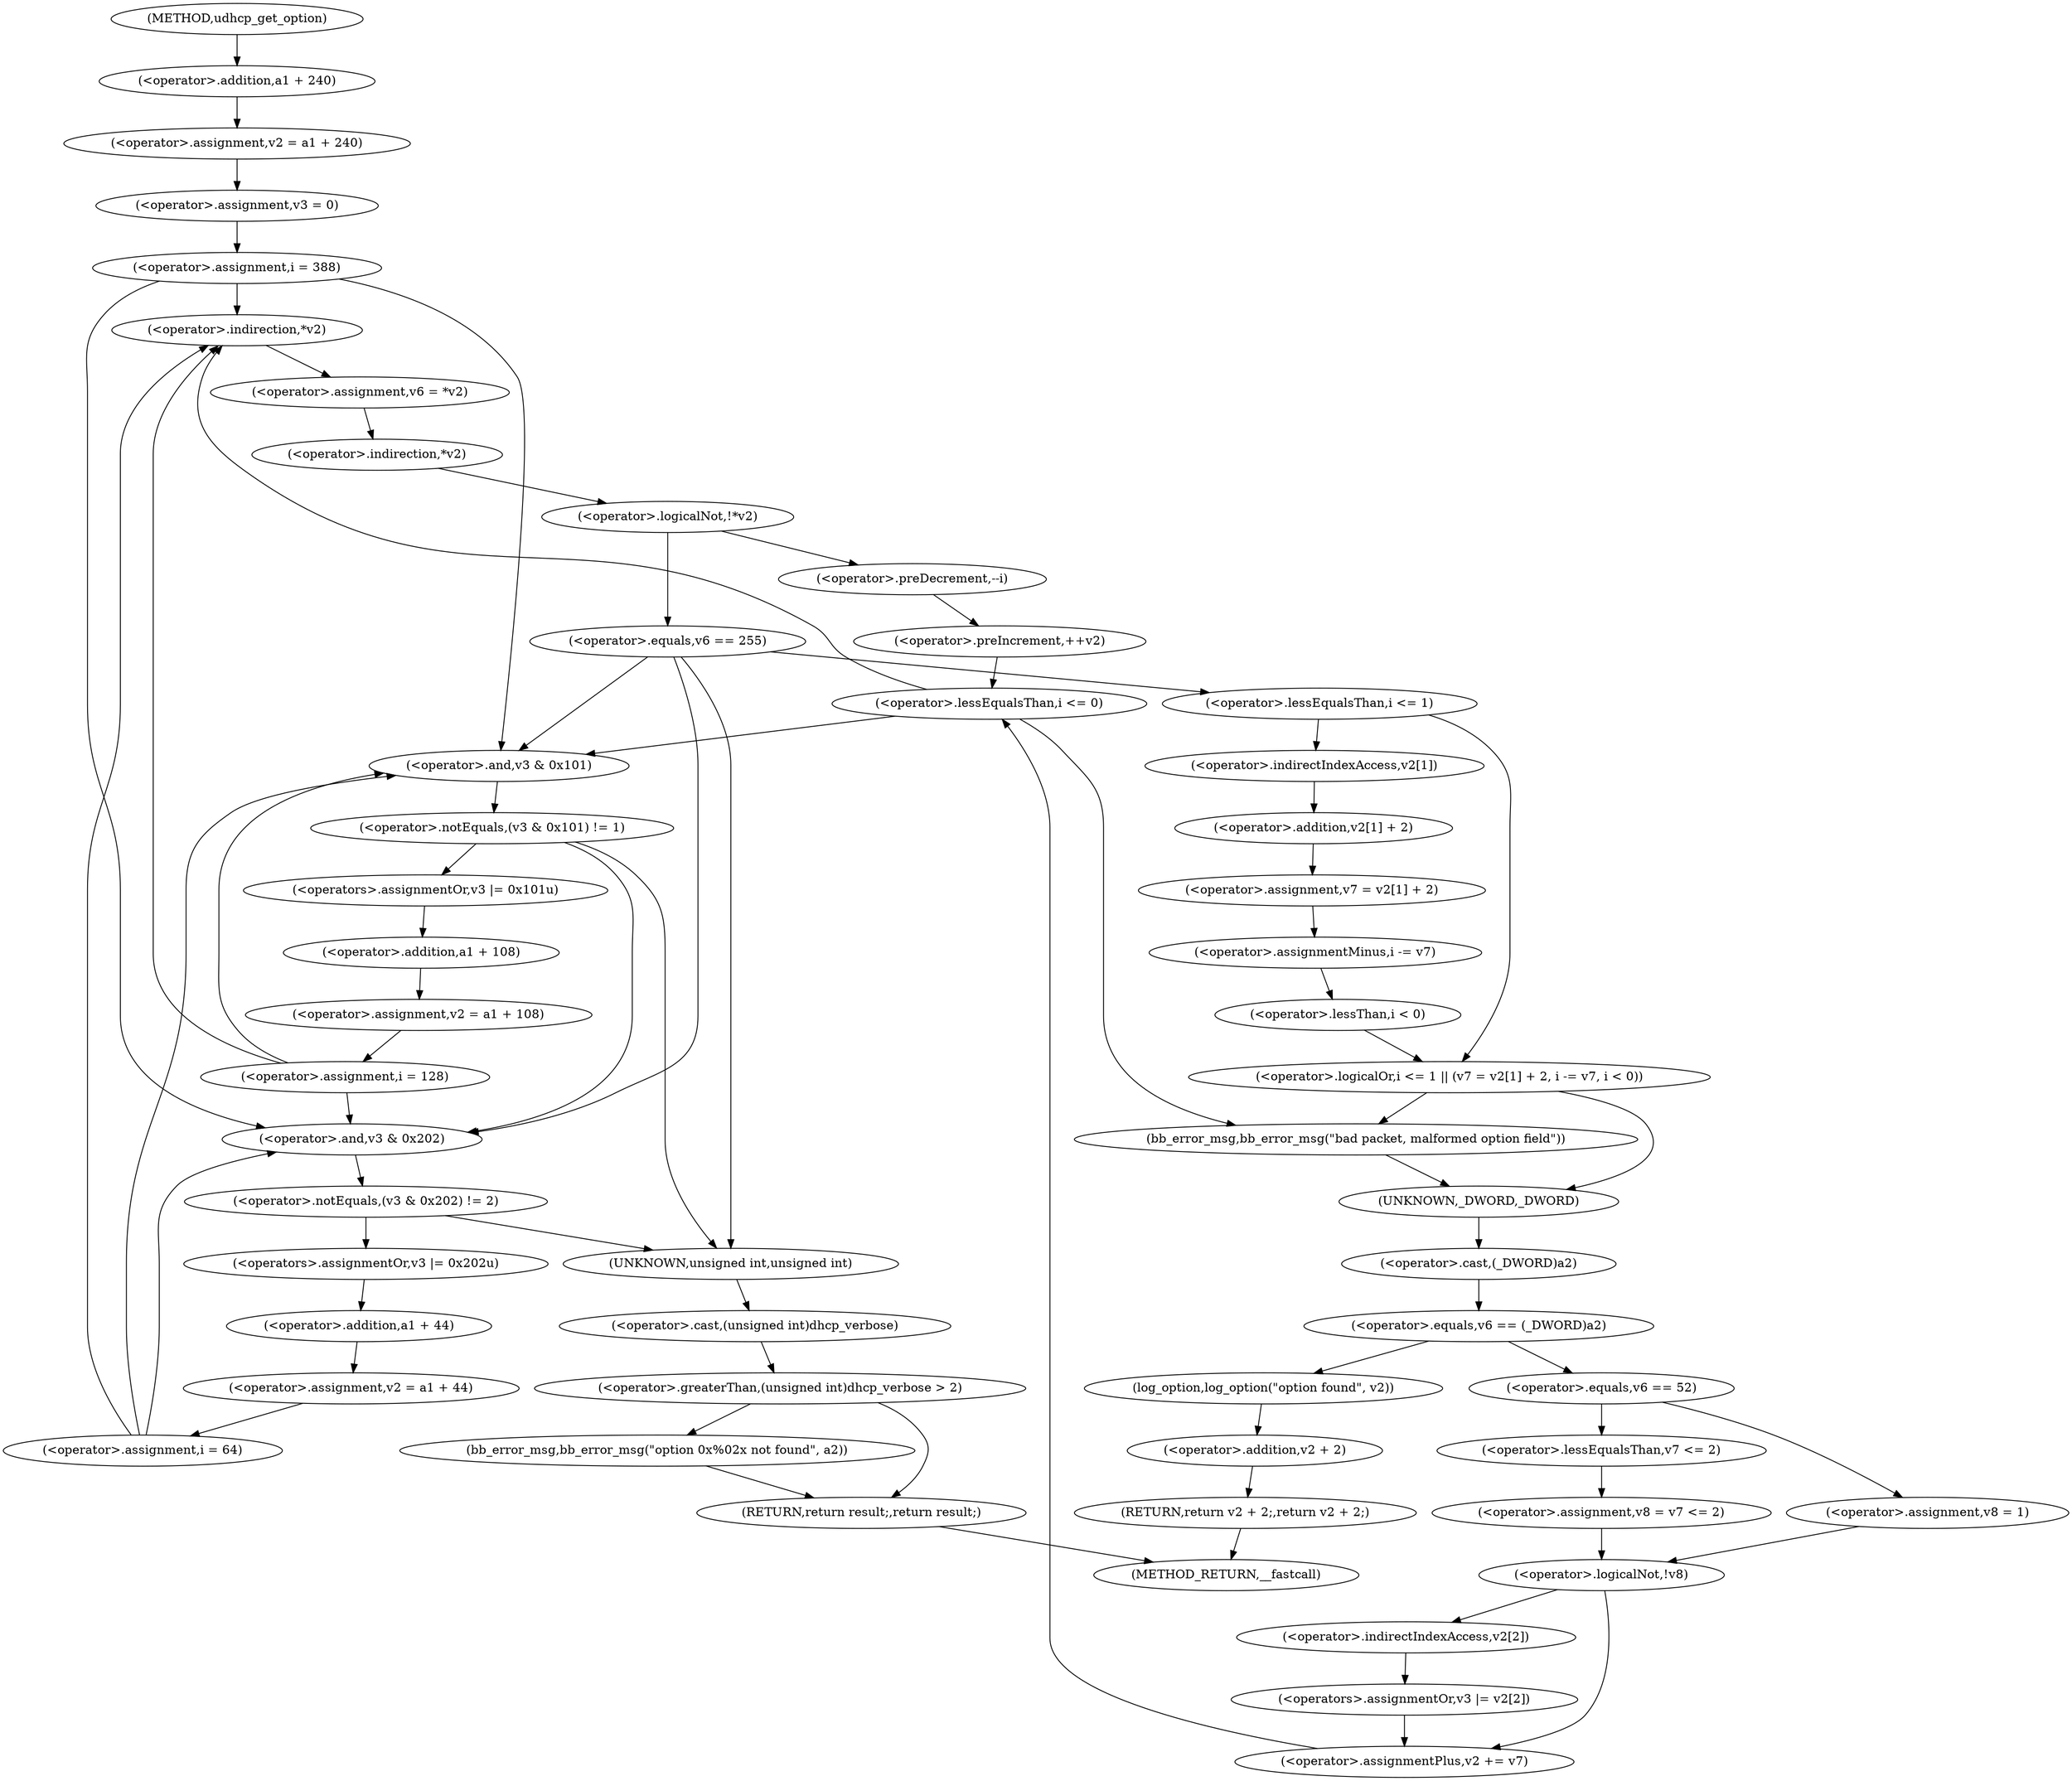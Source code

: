 digraph udhcp_get_option {  
"1000119" [label = "(<operator>.assignment,v2 = a1 + 240)" ]
"1000121" [label = "(<operator>.addition,a1 + 240)" ]
"1000124" [label = "(<operator>.assignment,v3 = 0)" ]
"1000128" [label = "(<operator>.assignment,i = 388)" ]
"1000131" [label = "(<operator>.assignment,i = 64)" ]
"1000141" [label = "(<operator>.assignment,v6 = *v2)" ]
"1000143" [label = "(<operator>.indirection,*v2)" ]
"1000146" [label = "(<operator>.logicalNot,!*v2)" ]
"1000147" [label = "(<operator>.indirection,*v2)" ]
"1000150" [label = "(<operator>.preDecrement,--i)" ]
"1000152" [label = "(<operator>.preIncrement,++v2)" ]
"1000156" [label = "(<operator>.equals,v6 == 255)" ]
"1000161" [label = "(<operator>.logicalOr,i <= 1 || (v7 = v2[1] + 2, i -= v7, i < 0))" ]
"1000162" [label = "(<operator>.lessEqualsThan,i <= 1)" ]
"1000166" [label = "(<operator>.assignment,v7 = v2[1] + 2)" ]
"1000168" [label = "(<operator>.addition,v2[1] + 2)" ]
"1000169" [label = "(<operator>.indirectIndexAccess,v2[1])" ]
"1000174" [label = "(<operator>.assignmentMinus,i -= v7)" ]
"1000177" [label = "(<operator>.lessThan,i < 0)" ]
"1000182" [label = "(bb_error_msg,bb_error_msg(\"bad packet, malformed option field\"))" ]
"1000186" [label = "(<operator>.equals,v6 == (_DWORD)a2)" ]
"1000188" [label = "(<operator>.cast,(_DWORD)a2)" ]
"1000189" [label = "(UNKNOWN,_DWORD,_DWORD)" ]
"1000192" [label = "(log_option,log_option(\"option found\", v2))" ]
"1000195" [label = "(RETURN,return v2 + 2;,return v2 + 2;)" ]
"1000196" [label = "(<operator>.addition,v2 + 2)" ]
"1000200" [label = "(<operator>.equals,v6 == 52)" ]
"1000203" [label = "(<operator>.assignment,v8 = v7 <= 2)" ]
"1000205" [label = "(<operator>.lessEqualsThan,v7 <= 2)" ]
"1000209" [label = "(<operator>.assignment,v8 = 1)" ]
"1000213" [label = "(<operator>.logicalNot,!v8)" ]
"1000215" [label = "(<operators>.assignmentOr,v3 |= v2[2])" ]
"1000217" [label = "(<operator>.indirectIndexAccess,v2[2])" ]
"1000220" [label = "(<operator>.assignmentPlus,v2 += v7)" ]
"1000225" [label = "(<operator>.lessEqualsThan,i <= 0)" ]
"1000230" [label = "(<operator>.notEquals,(v3 & 0x101) != 1)" ]
"1000231" [label = "(<operator>.and,v3 & 0x101)" ]
"1000236" [label = "(<operators>.assignmentOr,v3 |= 0x101u)" ]
"1000239" [label = "(<operator>.assignment,v2 = a1 + 108)" ]
"1000241" [label = "(<operator>.addition,a1 + 108)" ]
"1000244" [label = "(<operator>.assignment,i = 128)" ]
"1000248" [label = "(<operator>.notEquals,(v3 & 0x202) != 2)" ]
"1000249" [label = "(<operator>.and,v3 & 0x202)" ]
"1000254" [label = "(<operators>.assignmentOr,v3 |= 0x202u)" ]
"1000257" [label = "(<operator>.assignment,v2 = a1 + 44)" ]
"1000259" [label = "(<operator>.addition,a1 + 44)" ]
"1000264" [label = "(<operator>.greaterThan,(unsigned int)dhcp_verbose > 2)" ]
"1000265" [label = "(<operator>.cast,(unsigned int)dhcp_verbose)" ]
"1000266" [label = "(UNKNOWN,unsigned int,unsigned int)" ]
"1000270" [label = "(bb_error_msg,bb_error_msg(\"option 0x%02x not found\", a2))" ]
"1000274" [label = "(RETURN,return result;,return result;)" ]
"1000108" [label = "(METHOD,udhcp_get_option)" ]
"1000276" [label = "(METHOD_RETURN,__fastcall)" ]
  "1000119" -> "1000124" 
  "1000121" -> "1000119" 
  "1000124" -> "1000128" 
  "1000128" -> "1000143" 
  "1000128" -> "1000231" 
  "1000128" -> "1000249" 
  "1000131" -> "1000143" 
  "1000131" -> "1000231" 
  "1000131" -> "1000249" 
  "1000141" -> "1000147" 
  "1000143" -> "1000141" 
  "1000146" -> "1000150" 
  "1000146" -> "1000156" 
  "1000147" -> "1000146" 
  "1000150" -> "1000152" 
  "1000152" -> "1000225" 
  "1000156" -> "1000231" 
  "1000156" -> "1000249" 
  "1000156" -> "1000266" 
  "1000156" -> "1000162" 
  "1000161" -> "1000182" 
  "1000161" -> "1000189" 
  "1000162" -> "1000161" 
  "1000162" -> "1000169" 
  "1000166" -> "1000174" 
  "1000168" -> "1000166" 
  "1000169" -> "1000168" 
  "1000174" -> "1000177" 
  "1000177" -> "1000161" 
  "1000182" -> "1000189" 
  "1000186" -> "1000192" 
  "1000186" -> "1000200" 
  "1000188" -> "1000186" 
  "1000189" -> "1000188" 
  "1000192" -> "1000196" 
  "1000195" -> "1000276" 
  "1000196" -> "1000195" 
  "1000200" -> "1000205" 
  "1000200" -> "1000209" 
  "1000203" -> "1000213" 
  "1000205" -> "1000203" 
  "1000209" -> "1000213" 
  "1000213" -> "1000217" 
  "1000213" -> "1000220" 
  "1000215" -> "1000220" 
  "1000217" -> "1000215" 
  "1000220" -> "1000225" 
  "1000225" -> "1000143" 
  "1000225" -> "1000231" 
  "1000225" -> "1000182" 
  "1000230" -> "1000249" 
  "1000230" -> "1000266" 
  "1000230" -> "1000236" 
  "1000231" -> "1000230" 
  "1000236" -> "1000241" 
  "1000239" -> "1000244" 
  "1000241" -> "1000239" 
  "1000244" -> "1000143" 
  "1000244" -> "1000231" 
  "1000244" -> "1000249" 
  "1000248" -> "1000266" 
  "1000248" -> "1000254" 
  "1000249" -> "1000248" 
  "1000254" -> "1000259" 
  "1000257" -> "1000131" 
  "1000259" -> "1000257" 
  "1000264" -> "1000270" 
  "1000264" -> "1000274" 
  "1000265" -> "1000264" 
  "1000266" -> "1000265" 
  "1000270" -> "1000274" 
  "1000274" -> "1000276" 
  "1000108" -> "1000121" 
}
